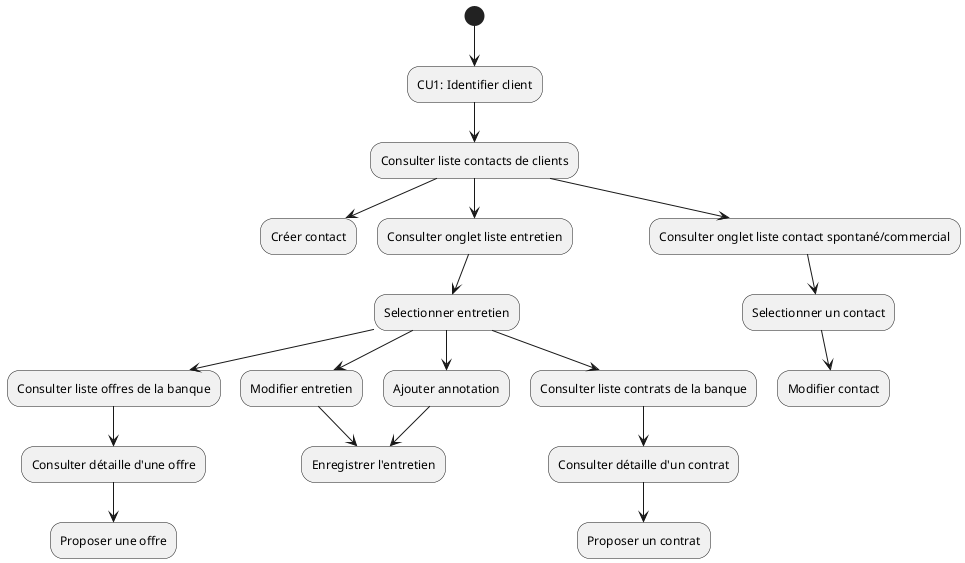 @startuml

(*) --> "CU1: Identifier client"
"CU1: Identifier client" --> "Consulter liste contacts de clients"
"Consulter liste contacts de clients" -->"Créer contact"


"Consulter liste contacts de clients" -->"Consulter onglet liste entretien"

"Consulter onglet liste entretien"-->"Selectionner entretien"

"Selectionner entretien"-->"Consulter liste offres de la banque"
-->"Consulter détaille d'une offre"
-->"Proposer une offre"

"Selectionner entretien"-->"Modifier entretien"
-->"Enregistrer l'entretien"

"Selectionner entretien"-->"Ajouter annotation"
-->"Enregistrer l'entretien"

"Selectionner entretien"-->"Consulter liste contrats de la banque"
-->"Consulter détaille d'un contrat"
-->"Proposer un contrat"

"Consulter liste contacts de clients" -->"Consulter onglet liste contact spontané/commercial"
-->"Selectionner un contact"
"Selectionner un contact"-->"Modifier contact"


@enduml